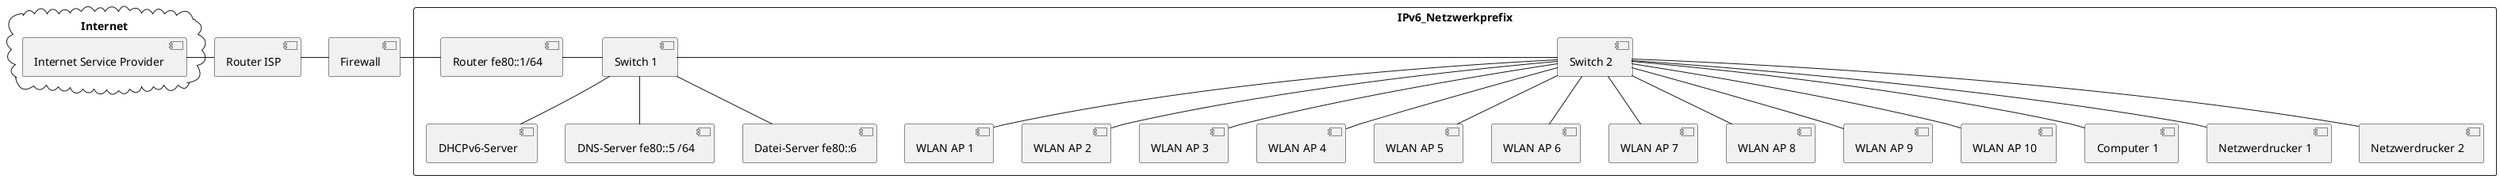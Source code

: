 @startuml name Netzplan
cloud Internet {
    [Internet Service Provider ]
}
[Internet Service Provider ]- [Router ISP]
[Router ISP] - [Firewall]
rectangle IPv6_Netzwerkprefix{
    Firewall - [Router fe80::1/64]
    [Router fe80::1/64] - [Switch 1]
    [Switch 1] -- [DHCPv6-Server]
    [Switch 1] -- [DNS-Server fe80::5 /64]
    [Switch 1] -- [Datei-Server fe80::6]
    [Switch 1] - [Switch 2]
    [Switch 2] -- [Computer 1]
    [Switch 2] -- [Netzwerdrucker 1]
    [Switch 2] -- [Netzwerdrucker 2]
    [Switch 2] -- [WLAN AP 1]
    [Switch 2] -- [WLAN AP 2]
    [Switch 2] -- [WLAN AP 3]
    [Switch 2] -- [WLAN AP 4]
    [Switch 2] -- [WLAN AP 5]
    [Switch 2] -- [WLAN AP 6]
    [Switch 2] -- [WLAN AP 7]
    [Switch 2] -- [WLAN AP 8]
    [Switch 2] -- [WLAN AP 9]
    [Switch 2] -- [WLAN AP 10]

}

@enduml
